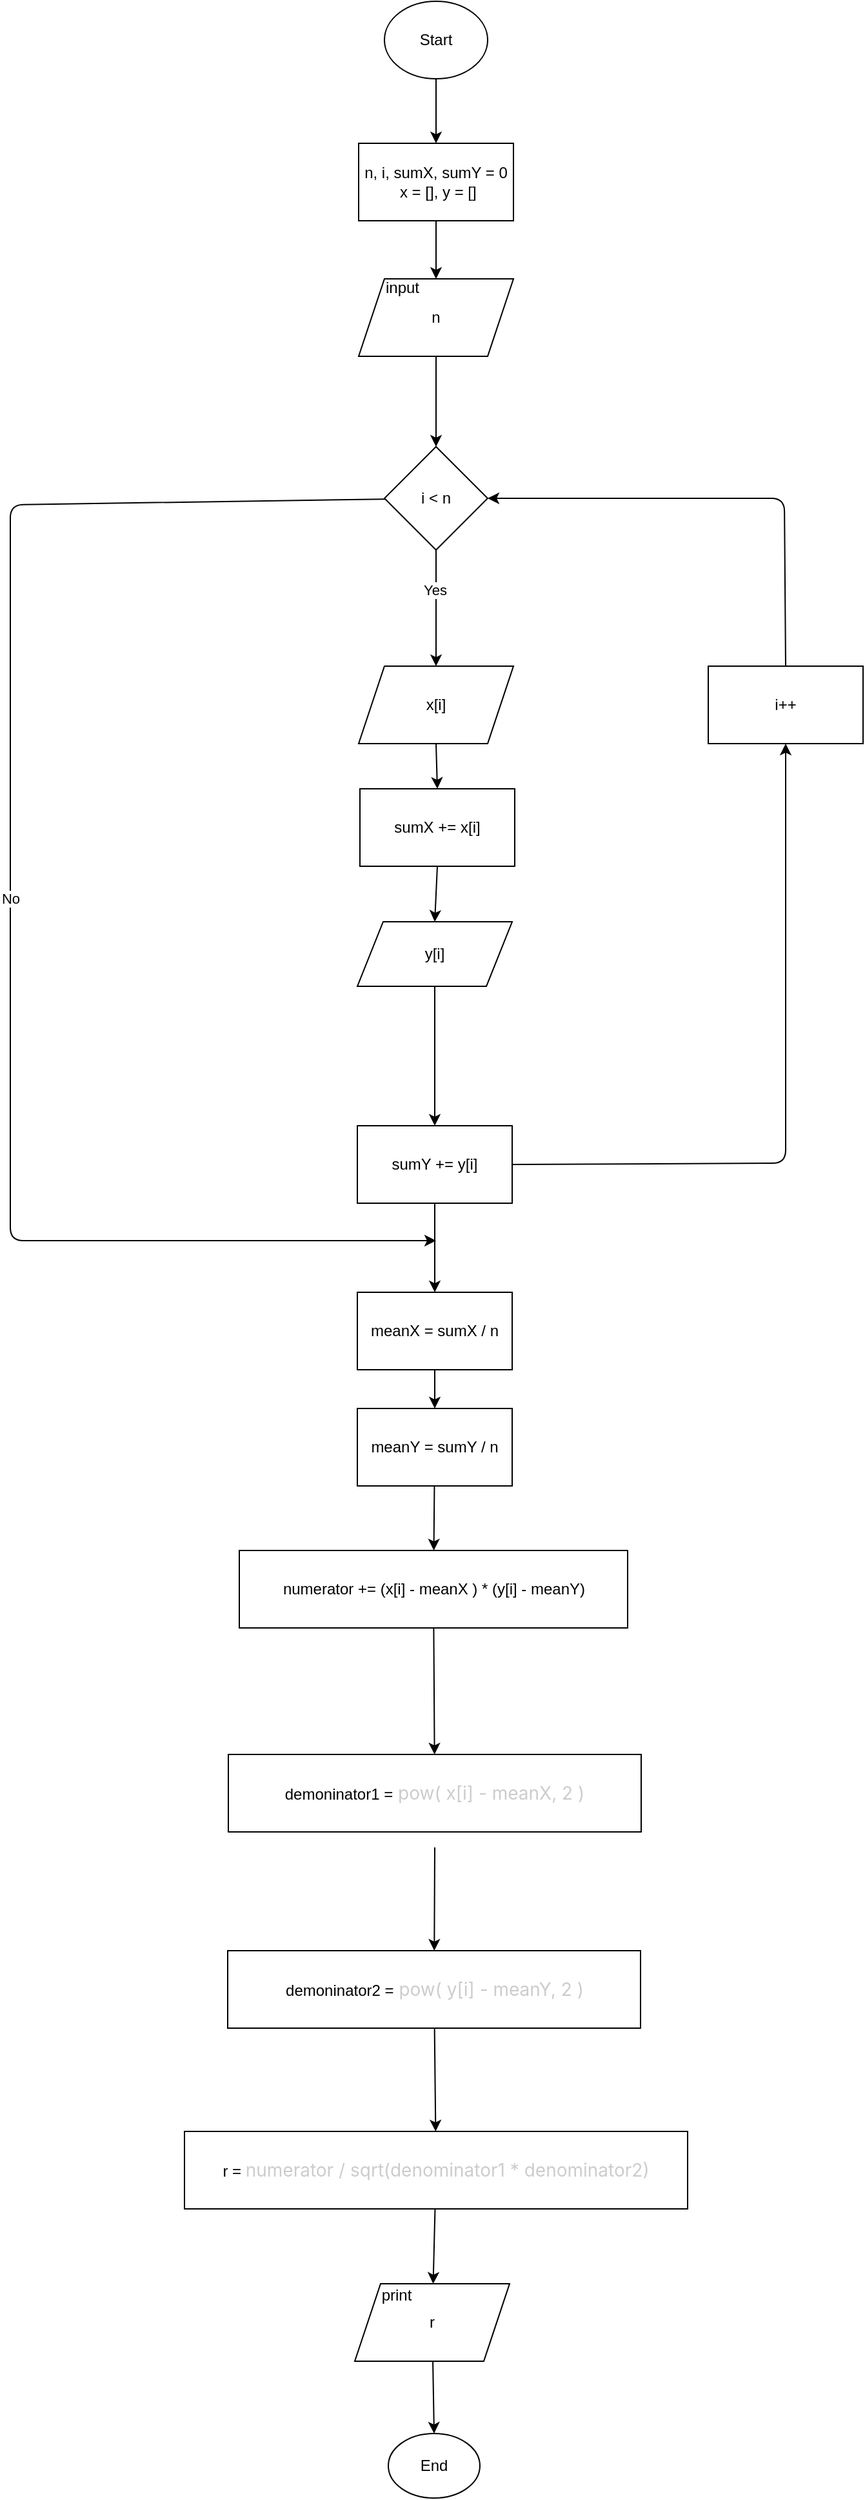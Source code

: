 <mxfile>
    <diagram id="XJ0CCBw7Q-gq2kKokVAq" name="Page-1">
        <mxGraphModel dx="867" dy="1166" grid="1" gridSize="10" guides="1" tooltips="1" connect="1" arrows="1" fold="1" page="1" pageScale="1" pageWidth="850" pageHeight="1100" math="0" shadow="0">
            <root>
                <mxCell id="0"/>
                <mxCell id="1" parent="0"/>
                <mxCell id="4" style="edgeStyle=none;html=1;exitX=0.5;exitY=1;exitDx=0;exitDy=0;" parent="1" source="2" target="3" edge="1">
                    <mxGeometry relative="1" as="geometry"/>
                </mxCell>
                <mxCell id="2" value="Start" style="ellipse;whiteSpace=wrap;html=1;" parent="1" vertex="1">
                    <mxGeometry x="410" y="30" width="80" height="60" as="geometry"/>
                </mxCell>
                <mxCell id="7" style="edgeStyle=none;html=1;exitX=0.5;exitY=1;exitDx=0;exitDy=0;" parent="1" source="3" target="5" edge="1">
                    <mxGeometry relative="1" as="geometry"/>
                </mxCell>
                <mxCell id="3" value="n, i, sumX, sumY = 0&lt;br&gt;&amp;nbsp;x = [], y = []" style="rounded=0;whiteSpace=wrap;html=1;" parent="1" vertex="1">
                    <mxGeometry x="390" y="140" width="120" height="60" as="geometry"/>
                </mxCell>
                <mxCell id="9" value="" style="edgeStyle=none;html=1;" parent="1" source="5" target="8" edge="1">
                    <mxGeometry relative="1" as="geometry"/>
                </mxCell>
                <mxCell id="5" value="n" style="shape=parallelogram;perimeter=parallelogramPerimeter;whiteSpace=wrap;html=1;fixedSize=1;" parent="1" vertex="1">
                    <mxGeometry x="390" y="245" width="120" height="60" as="geometry"/>
                </mxCell>
                <mxCell id="6" value="input" style="text;html=1;strokeColor=none;fillColor=none;align=center;verticalAlign=middle;whiteSpace=wrap;rounded=0;" parent="1" vertex="1">
                    <mxGeometry x="397" y="242" width="54" height="20" as="geometry"/>
                </mxCell>
                <mxCell id="11" value="" style="edgeStyle=none;html=1;" parent="1" source="8" target="10" edge="1">
                    <mxGeometry relative="1" as="geometry"/>
                </mxCell>
                <mxCell id="14" value="Yes" style="edgeLabel;html=1;align=center;verticalAlign=middle;resizable=0;points=[];" parent="11" vertex="1" connectable="0">
                    <mxGeometry x="-0.316" y="-4" relative="1" as="geometry">
                        <mxPoint x="3" as="offset"/>
                    </mxGeometry>
                </mxCell>
                <mxCell id="52" value="No" style="edgeStyle=none;html=1;" parent="1" source="8" edge="1">
                    <mxGeometry relative="1" as="geometry">
                        <mxPoint x="450" y="990" as="targetPoint"/>
                        <Array as="points">
                            <mxPoint x="120" y="420"/>
                            <mxPoint x="120" y="990"/>
                        </Array>
                    </mxGeometry>
                </mxCell>
                <mxCell id="8" value="i &amp;lt; n" style="rhombus;whiteSpace=wrap;html=1;" parent="1" vertex="1">
                    <mxGeometry x="410" y="375" width="80" height="80" as="geometry"/>
                </mxCell>
                <mxCell id="27" style="edgeStyle=none;html=1;exitX=0.5;exitY=1;exitDx=0;exitDy=0;entryX=0.5;entryY=0;entryDx=0;entryDy=0;" parent="1" source="10" target="12" edge="1">
                    <mxGeometry relative="1" as="geometry"/>
                </mxCell>
                <mxCell id="10" value="x[i]" style="shape=parallelogram;perimeter=parallelogramPerimeter;whiteSpace=wrap;html=1;fixedSize=1;" parent="1" vertex="1">
                    <mxGeometry x="390" y="545" width="120" height="60" as="geometry"/>
                </mxCell>
                <mxCell id="28" style="edgeStyle=none;html=1;exitX=0.5;exitY=1;exitDx=0;exitDy=0;entryX=0.5;entryY=0;entryDx=0;entryDy=0;" parent="1" source="12" target="20" edge="1">
                    <mxGeometry relative="1" as="geometry"/>
                </mxCell>
                <mxCell id="12" value="sumX += x[i]" style="whiteSpace=wrap;html=1;" parent="1" vertex="1">
                    <mxGeometry x="391" y="640" width="120" height="60" as="geometry"/>
                </mxCell>
                <mxCell id="17" style="edgeStyle=none;html=1;exitX=0.5;exitY=0;exitDx=0;exitDy=0;entryX=1;entryY=0.5;entryDx=0;entryDy=0;" parent="1" source="15" target="8" edge="1">
                    <mxGeometry relative="1" as="geometry">
                        <Array as="points">
                            <mxPoint x="720" y="415"/>
                        </Array>
                    </mxGeometry>
                </mxCell>
                <mxCell id="15" value="i++" style="whiteSpace=wrap;html=1;" parent="1" vertex="1">
                    <mxGeometry x="661" y="545" width="120" height="60" as="geometry"/>
                </mxCell>
                <mxCell id="26" style="edgeStyle=none;html=1;exitX=0.5;exitY=1;exitDx=0;exitDy=0;entryX=0.5;entryY=0;entryDx=0;entryDy=0;" parent="1" source="20" target="22" edge="1">
                    <mxGeometry relative="1" as="geometry"/>
                </mxCell>
                <mxCell id="20" value="y[i]" style="shape=parallelogram;perimeter=parallelogramPerimeter;whiteSpace=wrap;html=1;fixedSize=1;" parent="1" vertex="1">
                    <mxGeometry x="389" y="743" width="120" height="50" as="geometry"/>
                </mxCell>
                <mxCell id="23" style="edgeStyle=none;html=1;exitX=1;exitY=0.5;exitDx=0;exitDy=0;entryX=0.5;entryY=1;entryDx=0;entryDy=0;" parent="1" source="22" target="15" edge="1">
                    <mxGeometry relative="1" as="geometry">
                        <Array as="points">
                            <mxPoint x="721" y="930"/>
                        </Array>
                    </mxGeometry>
                </mxCell>
                <mxCell id="56" value="" style="edgeStyle=none;html=1;" parent="1" source="22" target="54" edge="1">
                    <mxGeometry relative="1" as="geometry"/>
                </mxCell>
                <mxCell id="22" value="sumY += y[i]" style="rounded=0;whiteSpace=wrap;html=1;" parent="1" vertex="1">
                    <mxGeometry x="389" y="901" width="120" height="60" as="geometry"/>
                </mxCell>
                <mxCell id="58" value="" style="edgeStyle=none;html=1;" parent="1" source="29" target="32" edge="1">
                    <mxGeometry relative="1" as="geometry"/>
                </mxCell>
                <mxCell id="29" value="numerator += (x[i] - meanX ) * (y[i] - meanY)" style="rounded=0;whiteSpace=wrap;html=1;" parent="1" vertex="1">
                    <mxGeometry x="297.5" y="1230" width="301" height="60" as="geometry"/>
                </mxCell>
                <mxCell id="34" value="" style="edgeStyle=none;html=1;" parent="1" target="33" edge="1">
                    <mxGeometry relative="1" as="geometry">
                        <mxPoint x="449" y="1460" as="sourcePoint"/>
                    </mxGeometry>
                </mxCell>
                <mxCell id="32" value="demoninator1 =&lt;span style=&quot;color: rgb(204, 204, 204); font-family: -apple-system, &amp;quot;system-ui&amp;quot;, &amp;quot;Segoe WPC&amp;quot;, &amp;quot;Segoe UI&amp;quot;, system-ui, Ubuntu, &amp;quot;Droid Sans&amp;quot;, sans-serif; font-size: 14px; text-align: left;&quot;&gt;&amp;nbsp;pow( x[i] - meanX, 2 )&lt;/span&gt;" style="whiteSpace=wrap;html=1;" parent="1" vertex="1">
                    <mxGeometry x="289" y="1388" width="320" height="60" as="geometry"/>
                </mxCell>
                <mxCell id="42" value="" style="edgeStyle=none;html=1;" parent="1" source="33" target="41" edge="1">
                    <mxGeometry relative="1" as="geometry"/>
                </mxCell>
                <mxCell id="33" value="demoninator2 =&lt;span style=&quot;color: rgb(204, 204, 204); font-family: -apple-system, &amp;quot;system-ui&amp;quot;, &amp;quot;Segoe WPC&amp;quot;, &amp;quot;Segoe UI&amp;quot;, system-ui, Ubuntu, &amp;quot;Droid Sans&amp;quot;, sans-serif; font-size: 14px; text-align: left;&quot;&gt;&amp;nbsp;pow( y[i] - meanY, 2 )&lt;/span&gt;" style="whiteSpace=wrap;html=1;" parent="1" vertex="1">
                    <mxGeometry x="288.5" y="1540" width="320" height="60" as="geometry"/>
                </mxCell>
                <mxCell id="48" style="edgeStyle=none;html=1;" parent="1" source="41" target="43" edge="1">
                    <mxGeometry relative="1" as="geometry"/>
                </mxCell>
                <mxCell id="41" value="r =&amp;nbsp;&lt;span style=&quot;color: rgb(204, 204, 204); font-family: -apple-system, &amp;quot;system-ui&amp;quot;, &amp;quot;Segoe WPC&amp;quot;, &amp;quot;Segoe UI&amp;quot;, system-ui, Ubuntu, &amp;quot;Droid Sans&amp;quot;, sans-serif; font-size: 14px; text-align: left;&quot;&gt;numerator / sqrt(denominator1 * denominator2)&lt;/span&gt;" style="whiteSpace=wrap;html=1;" parent="1" vertex="1">
                    <mxGeometry x="255" y="1680" width="390" height="60" as="geometry"/>
                </mxCell>
                <mxCell id="50" value="" style="edgeStyle=none;html=1;entryX=0.5;entryY=0;entryDx=0;entryDy=0;" parent="1" source="43" target="51" edge="1">
                    <mxGeometry relative="1" as="geometry">
                        <mxPoint x="447" y="1928" as="targetPoint"/>
                    </mxGeometry>
                </mxCell>
                <mxCell id="43" value="r" style="shape=parallelogram;perimeter=parallelogramPerimeter;whiteSpace=wrap;html=1;fixedSize=1;" parent="1" vertex="1">
                    <mxGeometry x="387" y="1798" width="120" height="60" as="geometry"/>
                </mxCell>
                <mxCell id="44" value="print" style="text;html=1;strokeColor=none;fillColor=none;align=center;verticalAlign=middle;whiteSpace=wrap;rounded=0;" parent="1" vertex="1">
                    <mxGeometry x="395" y="1797" width="49" height="20" as="geometry"/>
                </mxCell>
                <mxCell id="51" value="End" style="ellipse;whiteSpace=wrap;html=1;" parent="1" vertex="1">
                    <mxGeometry x="413" y="1914" width="71" height="50" as="geometry"/>
                </mxCell>
                <mxCell id="57" value="" style="edgeStyle=none;html=1;" parent="1" source="54" target="55" edge="1">
                    <mxGeometry relative="1" as="geometry"/>
                </mxCell>
                <mxCell id="54" value="meanX = sumX / n" style="whiteSpace=wrap;html=1;" parent="1" vertex="1">
                    <mxGeometry x="389" y="1030" width="120" height="60" as="geometry"/>
                </mxCell>
                <mxCell id="59" value="" style="edgeStyle=none;html=1;" parent="1" source="55" target="29" edge="1">
                    <mxGeometry relative="1" as="geometry"/>
                </mxCell>
                <mxCell id="55" value="meanY = sumY / n" style="whiteSpace=wrap;html=1;" parent="1" vertex="1">
                    <mxGeometry x="389" y="1120" width="120" height="60" as="geometry"/>
                </mxCell>
            </root>
        </mxGraphModel>
    </diagram>
</mxfile>